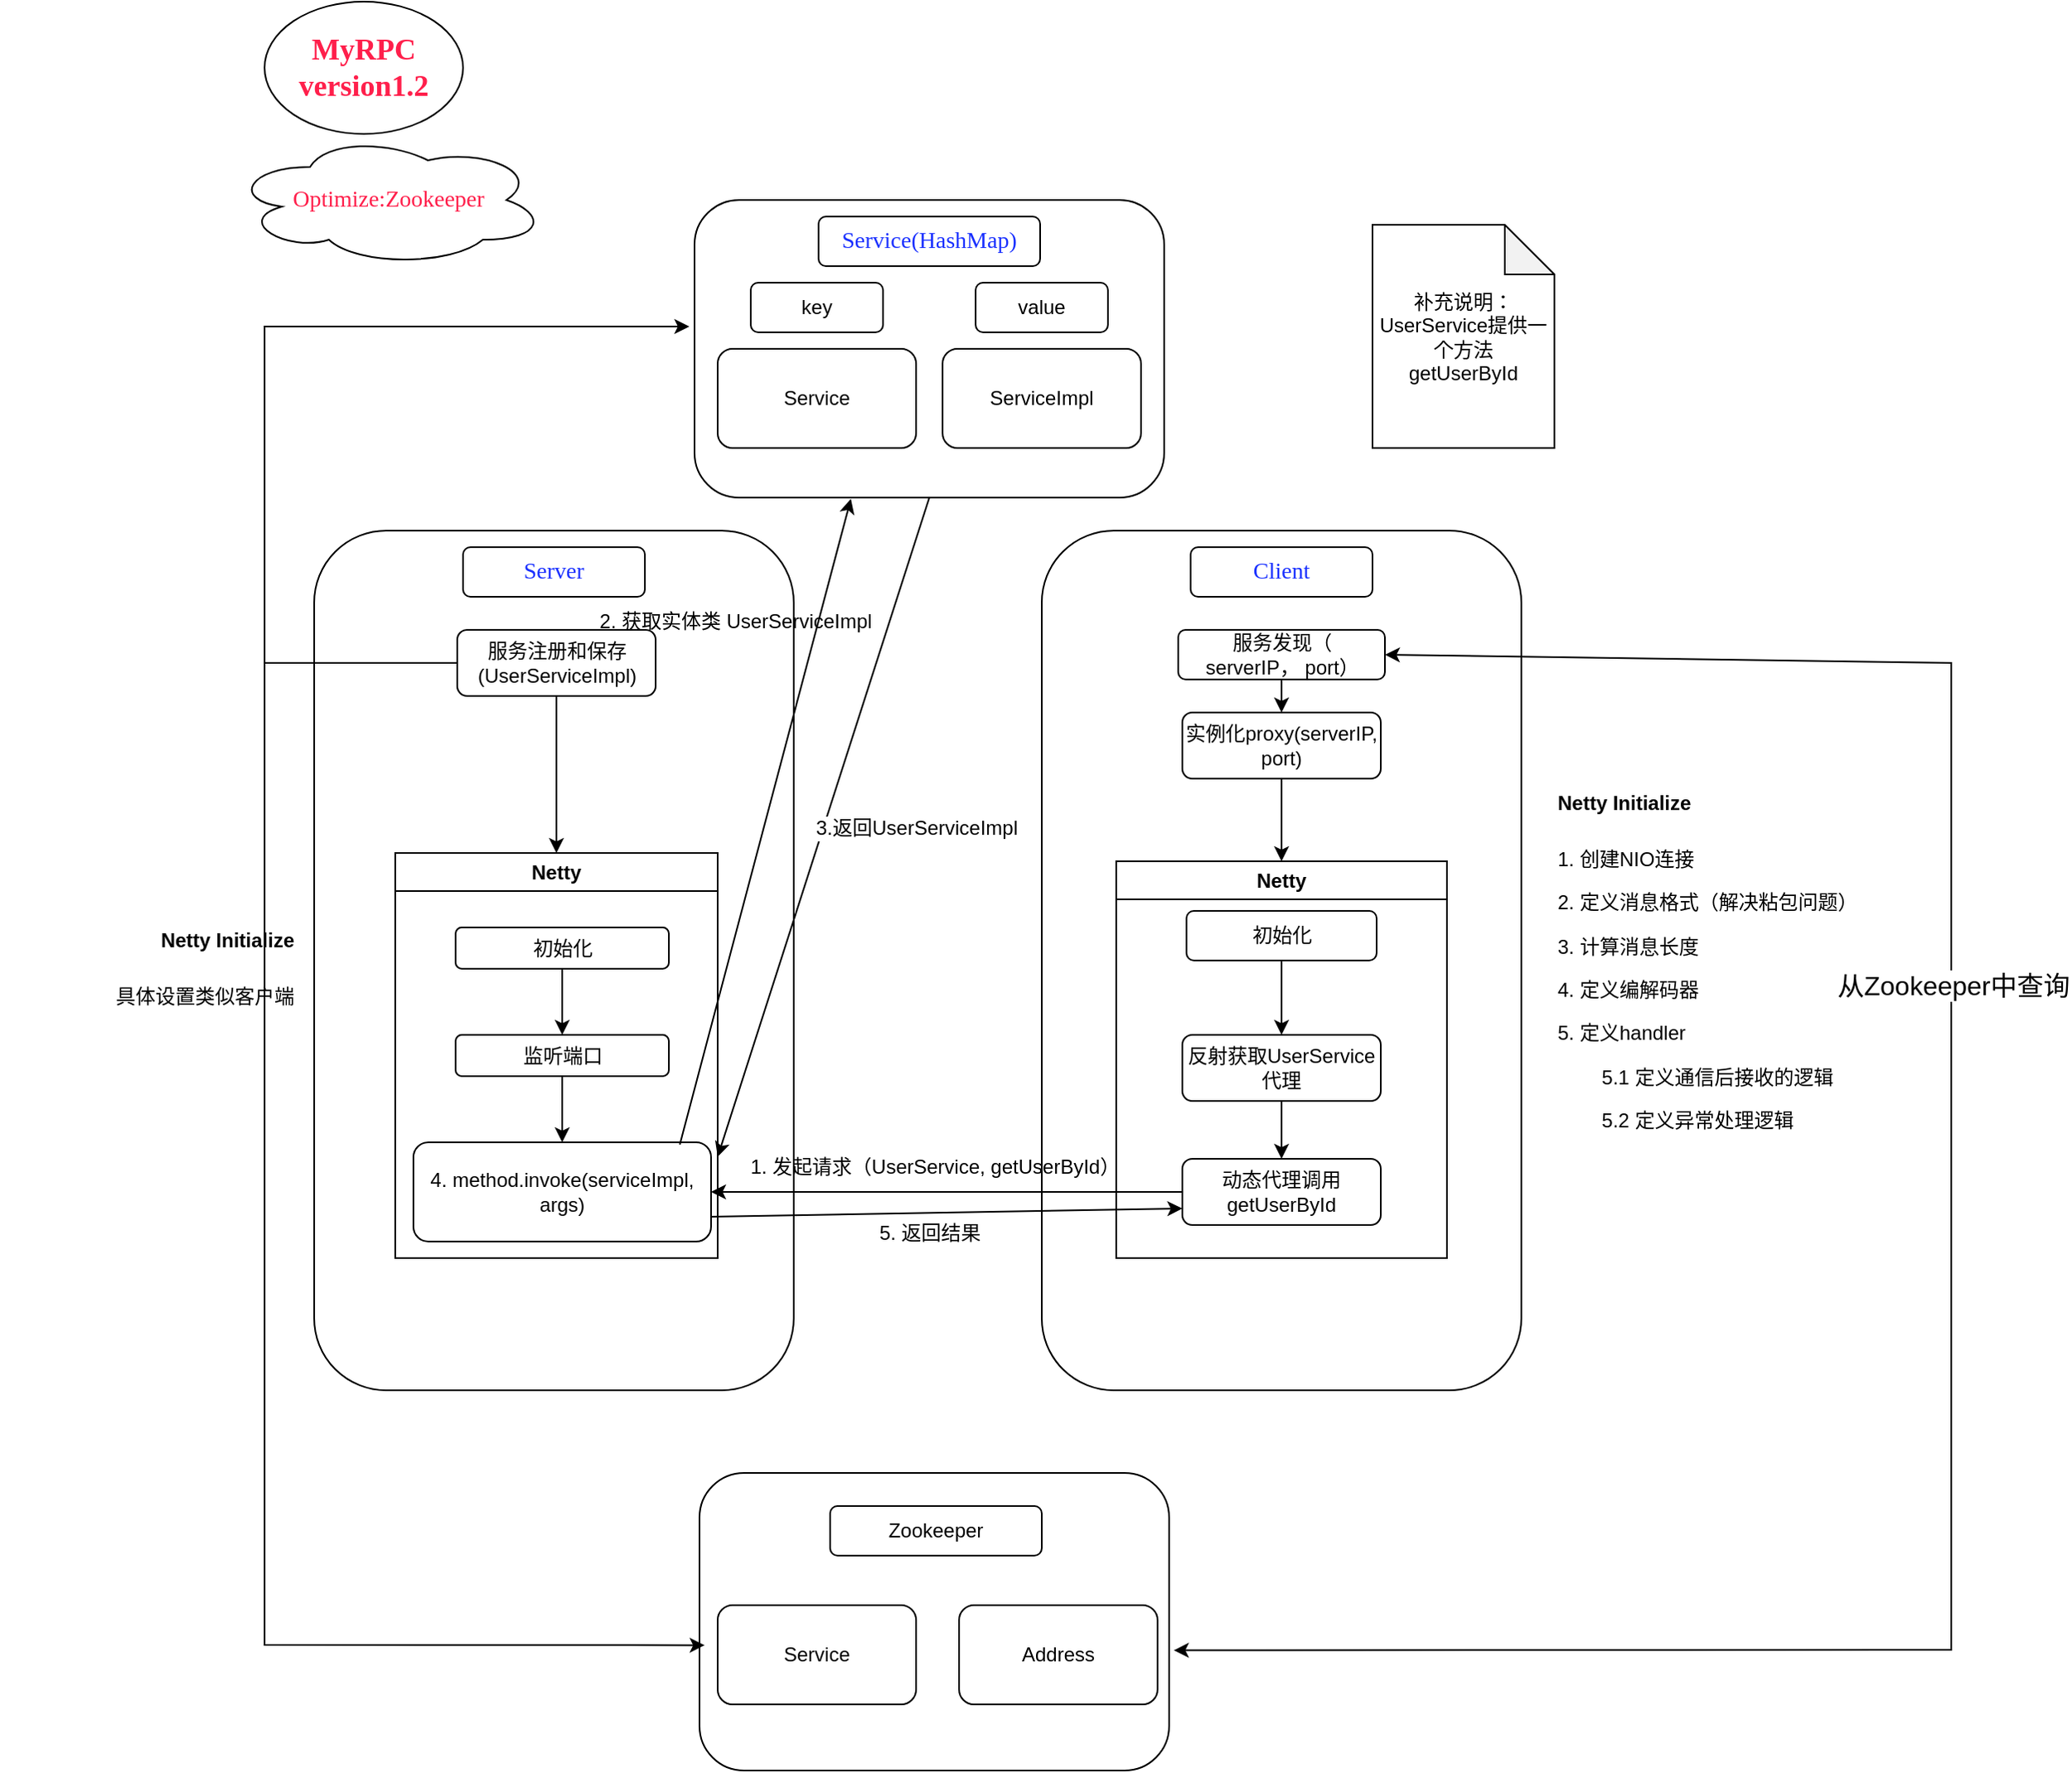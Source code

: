 <mxfile version="26.0.6">
  <diagram name="第 1 页" id="KDZaYFzsoEYa3pZ85hy7">
    <mxGraphModel dx="2442" dy="2026" grid="1" gridSize="10" guides="1" tooltips="1" connect="1" arrows="1" fold="1" page="1" pageScale="1" pageWidth="827" pageHeight="1169" math="0" shadow="0">
      <root>
        <mxCell id="0" />
        <mxCell id="1" parent="0" />
        <mxCell id="x4WT5agnDmlDmy9kd1mR-1" value="&lt;div&gt;&lt;br&gt;&lt;/div&gt;" style="rounded=1;whiteSpace=wrap;html=1;" vertex="1" parent="1">
          <mxGeometry x="280" y="40" width="284" height="180" as="geometry" />
        </mxCell>
        <mxCell id="x4WT5agnDmlDmy9kd1mR-2" value="&lt;font color=&quot;#1930ff&quot; style=&quot;font-size: 14px;&quot; face=&quot;Comic Sans MS&quot;&gt;Service(HashMap)&lt;/font&gt;" style="rounded=1;whiteSpace=wrap;html=1;" vertex="1" parent="1">
          <mxGeometry x="355" y="50" width="134" height="30" as="geometry" />
        </mxCell>
        <mxCell id="x4WT5agnDmlDmy9kd1mR-3" value="Service" style="rounded=1;whiteSpace=wrap;html=1;" vertex="1" parent="1">
          <mxGeometry x="294" y="130" width="120" height="60" as="geometry" />
        </mxCell>
        <mxCell id="x4WT5agnDmlDmy9kd1mR-4" value="ServiceImpl" style="rounded=1;whiteSpace=wrap;html=1;" vertex="1" parent="1">
          <mxGeometry x="430" y="130" width="120" height="60" as="geometry" />
        </mxCell>
        <mxCell id="x4WT5agnDmlDmy9kd1mR-5" value="key" style="rounded=1;whiteSpace=wrap;html=1;" vertex="1" parent="1">
          <mxGeometry x="314" y="90" width="80" height="30" as="geometry" />
        </mxCell>
        <mxCell id="x4WT5agnDmlDmy9kd1mR-6" value="value" style="rounded=1;whiteSpace=wrap;html=1;" vertex="1" parent="1">
          <mxGeometry x="450" y="90" width="80" height="30" as="geometry" />
        </mxCell>
        <mxCell id="x4WT5agnDmlDmy9kd1mR-7" value="" style="rounded=1;whiteSpace=wrap;html=1;" vertex="1" parent="1">
          <mxGeometry x="50" y="240" width="290" height="520" as="geometry" />
        </mxCell>
        <mxCell id="x4WT5agnDmlDmy9kd1mR-8" value="" style="rounded=1;whiteSpace=wrap;html=1;" vertex="1" parent="1">
          <mxGeometry x="490" y="240" width="290" height="520" as="geometry" />
        </mxCell>
        <mxCell id="x4WT5agnDmlDmy9kd1mR-9" value="&lt;font face=&quot;Comic Sans MS&quot; color=&quot;#1930ff&quot; style=&quot;font-size: 14px;&quot;&gt;Server&lt;/font&gt;" style="rounded=1;whiteSpace=wrap;html=1;" vertex="1" parent="1">
          <mxGeometry x="140" y="250" width="110" height="30" as="geometry" />
        </mxCell>
        <mxCell id="x4WT5agnDmlDmy9kd1mR-10" value="&lt;font style=&quot;font-size: 14px;&quot; color=&quot;#1930ff&quot; face=&quot;Comic Sans MS&quot;&gt;Client&lt;/font&gt;" style="rounded=1;whiteSpace=wrap;html=1;" vertex="1" parent="1">
          <mxGeometry x="580" y="250" width="110" height="30" as="geometry" />
        </mxCell>
        <mxCell id="x4WT5agnDmlDmy9kd1mR-11" value="&lt;h2&gt;&lt;font color=&quot;#ff1f4b&quot; style=&quot;font-size: 18px;&quot; face=&quot;Comic Sans MS&quot;&gt;MyRPC&lt;br&gt;version1.2&lt;/font&gt;&lt;/h2&gt;" style="ellipse;whiteSpace=wrap;html=1;" vertex="1" parent="1">
          <mxGeometry x="20" y="-80" width="120" height="80" as="geometry" />
        </mxCell>
        <mxCell id="x4WT5agnDmlDmy9kd1mR-12" value="" style="edgeStyle=orthogonalEdgeStyle;rounded=0;orthogonalLoop=1;jettySize=auto;html=1;entryX=-0.011;entryY=0.425;entryDx=0;entryDy=0;entryPerimeter=0;" edge="1" parent="1" source="x4WT5agnDmlDmy9kd1mR-13" target="x4WT5agnDmlDmy9kd1mR-1">
          <mxGeometry relative="1" as="geometry">
            <mxPoint x="60" y="130" as="targetPoint" />
            <Array as="points">
              <mxPoint x="20" y="320" />
              <mxPoint x="20" y="116" />
            </Array>
          </mxGeometry>
        </mxCell>
        <mxCell id="x4WT5agnDmlDmy9kd1mR-13" value="服务注册和保存(UserServiceImpl)" style="rounded=1;whiteSpace=wrap;html=1;" vertex="1" parent="1">
          <mxGeometry x="136.5" y="300" width="120" height="40" as="geometry" />
        </mxCell>
        <mxCell id="x4WT5agnDmlDmy9kd1mR-14" value="实例化proxy(serverIP, port)" style="rounded=1;whiteSpace=wrap;html=1;" vertex="1" parent="1">
          <mxGeometry x="575" y="350" width="120" height="40" as="geometry" />
        </mxCell>
        <mxCell id="x4WT5agnDmlDmy9kd1mR-15" value="" style="edgeStyle=orthogonalEdgeStyle;rounded=0;orthogonalLoop=1;jettySize=auto;html=1;" edge="1" parent="1" source="x4WT5agnDmlDmy9kd1mR-16" target="x4WT5agnDmlDmy9kd1mR-18">
          <mxGeometry relative="1" as="geometry" />
        </mxCell>
        <mxCell id="x4WT5agnDmlDmy9kd1mR-16" value="反射获取UserService代理" style="rounded=1;whiteSpace=wrap;html=1;" vertex="1" parent="1">
          <mxGeometry x="575" y="545" width="120" height="40" as="geometry" />
        </mxCell>
        <mxCell id="x4WT5agnDmlDmy9kd1mR-17" value="补充说明：&lt;div&gt;UserService提供一个方法&lt;/div&gt;&lt;div&gt;getUserById&lt;/div&gt;" style="shape=note;whiteSpace=wrap;html=1;backgroundOutline=1;darkOpacity=0.05;" vertex="1" parent="1">
          <mxGeometry x="690" y="55" width="110" height="135" as="geometry" />
        </mxCell>
        <mxCell id="x4WT5agnDmlDmy9kd1mR-18" value="动态代理调用getUserById" style="rounded=1;whiteSpace=wrap;html=1;" vertex="1" parent="1">
          <mxGeometry x="575" y="620" width="120" height="40" as="geometry" />
        </mxCell>
        <mxCell id="x4WT5agnDmlDmy9kd1mR-19" value="1. 发起请求（UserService, getUserById）" style="text;html=1;align=center;verticalAlign=middle;resizable=0;points=[];autosize=1;strokeColor=none;fillColor=none;" vertex="1" parent="1">
          <mxGeometry x="300" y="610" width="250" height="30" as="geometry" />
        </mxCell>
        <mxCell id="x4WT5agnDmlDmy9kd1mR-20" value="Netty" style="swimlane;whiteSpace=wrap;html=1;" vertex="1" parent="1">
          <mxGeometry x="99" y="435" width="195" height="245" as="geometry" />
        </mxCell>
        <mxCell id="x4WT5agnDmlDmy9kd1mR-21" value="" style="edgeStyle=orthogonalEdgeStyle;rounded=0;orthogonalLoop=1;jettySize=auto;html=1;" edge="1" parent="x4WT5agnDmlDmy9kd1mR-20" source="x4WT5agnDmlDmy9kd1mR-22" target="x4WT5agnDmlDmy9kd1mR-24">
          <mxGeometry relative="1" as="geometry" />
        </mxCell>
        <mxCell id="x4WT5agnDmlDmy9kd1mR-22" value="监听端口" style="rounded=1;whiteSpace=wrap;html=1;" vertex="1" parent="x4WT5agnDmlDmy9kd1mR-20">
          <mxGeometry x="36.5" y="110" width="129" height="25" as="geometry" />
        </mxCell>
        <mxCell id="x4WT5agnDmlDmy9kd1mR-23" value="初始化" style="rounded=1;whiteSpace=wrap;html=1;" vertex="1" parent="x4WT5agnDmlDmy9kd1mR-20">
          <mxGeometry x="36.5" y="45" width="129" height="25" as="geometry" />
        </mxCell>
        <mxCell id="x4WT5agnDmlDmy9kd1mR-24" value="4. method.invoke(serviceImpl, args)" style="rounded=1;whiteSpace=wrap;html=1;" vertex="1" parent="x4WT5agnDmlDmy9kd1mR-20">
          <mxGeometry x="11" y="175" width="180" height="60" as="geometry" />
        </mxCell>
        <mxCell id="x4WT5agnDmlDmy9kd1mR-25" value="" style="endArrow=classic;html=1;rounded=0;exitX=0.5;exitY=1;exitDx=0;exitDy=0;entryX=0.5;entryY=0;entryDx=0;entryDy=0;" edge="1" parent="x4WT5agnDmlDmy9kd1mR-20" source="x4WT5agnDmlDmy9kd1mR-23" target="x4WT5agnDmlDmy9kd1mR-22">
          <mxGeometry width="50" height="50" relative="1" as="geometry">
            <mxPoint x="361" y="45" as="sourcePoint" />
            <mxPoint x="411" y="-5" as="targetPoint" />
          </mxGeometry>
        </mxCell>
        <mxCell id="x4WT5agnDmlDmy9kd1mR-26" value="" style="endArrow=classic;html=1;rounded=0;exitX=0.5;exitY=1;exitDx=0;exitDy=0;entryX=1;entryY=0.75;entryDx=0;entryDy=0;" edge="1" parent="1" source="x4WT5agnDmlDmy9kd1mR-1" target="x4WT5agnDmlDmy9kd1mR-20">
          <mxGeometry width="50" height="50" relative="1" as="geometry">
            <mxPoint x="470" y="450" as="sourcePoint" />
            <mxPoint x="520" y="400" as="targetPoint" />
          </mxGeometry>
        </mxCell>
        <mxCell id="x4WT5agnDmlDmy9kd1mR-27" value="&lt;font style=&quot;font-size: 12px;&quot;&gt;3.返回UserServiceImpl&lt;/font&gt;" style="edgeLabel;html=1;align=center;verticalAlign=middle;resizable=0;points=[];" vertex="1" connectable="0" parent="x4WT5agnDmlDmy9kd1mR-26">
          <mxGeometry x="-0.011" y="3" relative="1" as="geometry">
            <mxPoint x="52" y="2" as="offset" />
          </mxGeometry>
        </mxCell>
        <mxCell id="x4WT5agnDmlDmy9kd1mR-28" value="5. 返回结果" style="text;html=1;align=center;verticalAlign=middle;resizable=0;points=[];autosize=1;strokeColor=none;fillColor=none;" vertex="1" parent="1">
          <mxGeometry x="382" y="650" width="80" height="30" as="geometry" />
        </mxCell>
        <mxCell id="x4WT5agnDmlDmy9kd1mR-29" value="&lt;font style=&quot;font-size: 14px; color: rgb(255, 31, 75);&quot; face=&quot;Comic Sans MS&quot;&gt;Optimize:Zookeeper&lt;/font&gt;" style="ellipse;shape=cloud;whiteSpace=wrap;html=1;" vertex="1" parent="1">
          <mxGeometry width="190" height="80" as="geometry" />
        </mxCell>
        <mxCell id="x4WT5agnDmlDmy9kd1mR-30" value="&lt;h1 style=&quot;margin-top: 0px;&quot;&gt;&lt;font style=&quot;font-size: 12px;&quot;&gt;Netty Initialize&lt;/font&gt;&lt;/h1&gt;&lt;p&gt;&lt;font&gt;1. 创建NIO连接&lt;/font&gt;&lt;/p&gt;&lt;p&gt;&lt;font&gt;2. 定义消息格式（解决粘包问题）&lt;/font&gt;&lt;/p&gt;&lt;p&gt;&lt;font&gt;3. 计算消息长度&lt;/font&gt;&lt;/p&gt;&lt;p&gt;&lt;font&gt;4. 定义编解码器&lt;/font&gt;&lt;/p&gt;&lt;p&gt;&lt;font&gt;5. 定义handler&lt;/font&gt;&lt;/p&gt;&lt;p&gt;&lt;font&gt;&lt;span style=&quot;white-space: pre;&quot;&gt;&#x9;&lt;/span&gt;5.1 定义通信后接收的逻辑&lt;br&gt;&lt;/font&gt;&lt;/p&gt;&lt;p&gt;&lt;font style=&quot;&quot;&gt;&lt;font&gt;&lt;span style=&quot;white-space: pre;&quot;&gt;&#x9;&lt;/span&gt;5.2 定义异常处理逻辑&lt;/font&gt;&lt;br&gt;&lt;/font&gt;&lt;/p&gt;" style="text;html=1;whiteSpace=wrap;overflow=hidden;rounded=0;" vertex="1" parent="1">
          <mxGeometry x="800" y="380" width="180" height="320" as="geometry" />
        </mxCell>
        <mxCell id="x4WT5agnDmlDmy9kd1mR-31" value="Netty" style="swimlane;whiteSpace=wrap;html=1;" vertex="1" parent="1">
          <mxGeometry x="535" y="440" width="200" height="240" as="geometry" />
        </mxCell>
        <mxCell id="x4WT5agnDmlDmy9kd1mR-32" value="" style="endArrow=classic;html=1;rounded=0;exitX=0.5;exitY=1;exitDx=0;exitDy=0;entryX=0.5;entryY=0;entryDx=0;entryDy=0;" edge="1" parent="1" source="x4WT5agnDmlDmy9kd1mR-14" target="x4WT5agnDmlDmy9kd1mR-31">
          <mxGeometry width="50" height="50" relative="1" as="geometry">
            <mxPoint x="430" y="570" as="sourcePoint" />
            <mxPoint x="480" y="520" as="targetPoint" />
          </mxGeometry>
        </mxCell>
        <mxCell id="x4WT5agnDmlDmy9kd1mR-33" value="&lt;h1 style=&quot;margin-top: 0px;&quot;&gt;&lt;font style=&quot;font-size: 12px;&quot;&gt;Netty Initialize&lt;/font&gt;&lt;/h1&gt;&lt;p&gt;具体设置类似客户端&lt;/p&gt;" style="text;html=1;whiteSpace=wrap;overflow=hidden;rounded=0;align=right;" vertex="1" parent="1">
          <mxGeometry x="-140" y="462.5" width="180" height="95" as="geometry" />
        </mxCell>
        <mxCell id="x4WT5agnDmlDmy9kd1mR-34" value="" style="endArrow=classic;html=1;rounded=0;exitX=0.5;exitY=1;exitDx=0;exitDy=0;entryX=0.5;entryY=0;entryDx=0;entryDy=0;" edge="1" parent="1" source="x4WT5agnDmlDmy9kd1mR-13" target="x4WT5agnDmlDmy9kd1mR-20">
          <mxGeometry width="50" height="50" relative="1" as="geometry">
            <mxPoint x="460" y="480" as="sourcePoint" />
            <mxPoint x="510" y="430" as="targetPoint" />
          </mxGeometry>
        </mxCell>
        <mxCell id="x4WT5agnDmlDmy9kd1mR-35" value="" style="edgeStyle=orthogonalEdgeStyle;rounded=0;orthogonalLoop=1;jettySize=auto;html=1;" edge="1" parent="1" source="x4WT5agnDmlDmy9kd1mR-36" target="x4WT5agnDmlDmy9kd1mR-16">
          <mxGeometry relative="1" as="geometry" />
        </mxCell>
        <mxCell id="x4WT5agnDmlDmy9kd1mR-36" value="初始化" style="rounded=1;whiteSpace=wrap;html=1;" vertex="1" parent="1">
          <mxGeometry x="577.5" y="470" width="115" height="30" as="geometry" />
        </mxCell>
        <mxCell id="x4WT5agnDmlDmy9kd1mR-37" value="" style="endArrow=classic;html=1;rounded=0;exitX=0;exitY=0.5;exitDx=0;exitDy=0;entryX=1;entryY=0.5;entryDx=0;entryDy=0;" edge="1" parent="1" source="x4WT5agnDmlDmy9kd1mR-18" target="x4WT5agnDmlDmy9kd1mR-24">
          <mxGeometry width="50" height="50" relative="1" as="geometry">
            <mxPoint x="460" y="480" as="sourcePoint" />
            <mxPoint x="510" y="430" as="targetPoint" />
          </mxGeometry>
        </mxCell>
        <mxCell id="x4WT5agnDmlDmy9kd1mR-38" value="" style="endArrow=classic;html=1;rounded=0;exitX=0.895;exitY=0.022;exitDx=0;exitDy=0;exitPerimeter=0;entryX=0.333;entryY=1.004;entryDx=0;entryDy=0;entryPerimeter=0;" edge="1" parent="1" source="x4WT5agnDmlDmy9kd1mR-24" target="x4WT5agnDmlDmy9kd1mR-1">
          <mxGeometry width="50" height="50" relative="1" as="geometry">
            <mxPoint x="460" y="360" as="sourcePoint" />
            <mxPoint x="510" y="310" as="targetPoint" />
          </mxGeometry>
        </mxCell>
        <mxCell id="x4WT5agnDmlDmy9kd1mR-39" value="" style="endArrow=classic;html=1;rounded=0;exitX=1;exitY=0.75;exitDx=0;exitDy=0;entryX=0;entryY=0.75;entryDx=0;entryDy=0;" edge="1" parent="1" source="x4WT5agnDmlDmy9kd1mR-24" target="x4WT5agnDmlDmy9kd1mR-18">
          <mxGeometry width="50" height="50" relative="1" as="geometry">
            <mxPoint x="460" y="480" as="sourcePoint" />
            <mxPoint x="510" y="430" as="targetPoint" />
          </mxGeometry>
        </mxCell>
        <mxCell id="x4WT5agnDmlDmy9kd1mR-40" value="2. 获取实体类 UserServiceImpl" style="text;html=1;align=center;verticalAlign=middle;whiteSpace=wrap;rounded=0;" vertex="1" parent="1">
          <mxGeometry x="160" y="280" width="290" height="30" as="geometry" />
        </mxCell>
        <mxCell id="x4WT5agnDmlDmy9kd1mR-41" value="&lt;div&gt;&lt;br&gt;&lt;/div&gt;" style="rounded=1;whiteSpace=wrap;html=1;" vertex="1" parent="1">
          <mxGeometry x="283" y="810" width="284" height="180" as="geometry" />
        </mxCell>
        <mxCell id="x4WT5agnDmlDmy9kd1mR-42" value="Zookeeper" style="rounded=1;whiteSpace=wrap;html=1;" vertex="1" parent="1">
          <mxGeometry x="362" y="830" width="128" height="30" as="geometry" />
        </mxCell>
        <mxCell id="x4WT5agnDmlDmy9kd1mR-43" value="Service" style="rounded=1;whiteSpace=wrap;html=1;" vertex="1" parent="1">
          <mxGeometry x="294" y="890" width="120" height="60" as="geometry" />
        </mxCell>
        <mxCell id="x4WT5agnDmlDmy9kd1mR-44" value="Address" style="rounded=1;whiteSpace=wrap;html=1;" vertex="1" parent="1">
          <mxGeometry x="440" y="890" width="120" height="60" as="geometry" />
        </mxCell>
        <mxCell id="x4WT5agnDmlDmy9kd1mR-46" value="服务发现（&lt;div&gt;serverIP， port）&lt;/div&gt;" style="rounded=1;whiteSpace=wrap;html=1;" vertex="1" parent="1">
          <mxGeometry x="572.5" y="300" width="125" height="30" as="geometry" />
        </mxCell>
        <mxCell id="x4WT5agnDmlDmy9kd1mR-50" value="" style="endArrow=classic;html=1;rounded=0;exitX=0.5;exitY=1;exitDx=0;exitDy=0;" edge="1" parent="1" source="x4WT5agnDmlDmy9kd1mR-46">
          <mxGeometry width="50" height="50" relative="1" as="geometry">
            <mxPoint x="550" y="530" as="sourcePoint" />
            <mxPoint x="635" y="350" as="targetPoint" />
          </mxGeometry>
        </mxCell>
        <mxCell id="x4WT5agnDmlDmy9kd1mR-53" value="" style="endArrow=classic;html=1;rounded=0;entryX=0.011;entryY=0.579;entryDx=0;entryDy=0;entryPerimeter=0;" edge="1" parent="1" target="x4WT5agnDmlDmy9kd1mR-41">
          <mxGeometry width="50" height="50" relative="1" as="geometry">
            <mxPoint x="20" y="320" as="sourcePoint" />
            <mxPoint x="530" y="440" as="targetPoint" />
            <Array as="points">
              <mxPoint x="20" y="914" />
            </Array>
          </mxGeometry>
        </mxCell>
        <mxCell id="x4WT5agnDmlDmy9kd1mR-56" value="" style="endArrow=classic;startArrow=classic;html=1;rounded=0;entryX=1;entryY=0.5;entryDx=0;entryDy=0;exitX=1.01;exitY=0.596;exitDx=0;exitDy=0;exitPerimeter=0;" edge="1" parent="1" source="x4WT5agnDmlDmy9kd1mR-41" target="x4WT5agnDmlDmy9kd1mR-46">
          <mxGeometry width="50" height="50" relative="1" as="geometry">
            <mxPoint x="440" y="620" as="sourcePoint" />
            <mxPoint x="490" y="570" as="targetPoint" />
            <Array as="points">
              <mxPoint x="1040" y="917" />
              <mxPoint x="1040" y="320" />
            </Array>
          </mxGeometry>
        </mxCell>
        <mxCell id="x4WT5agnDmlDmy9kd1mR-57" value="&lt;font style=&quot;font-size: 16px;&quot;&gt;从Zookeeper中查询&lt;/font&gt;" style="edgeLabel;html=1;align=center;verticalAlign=middle;resizable=0;points=[];" vertex="1" connectable="0" parent="x4WT5agnDmlDmy9kd1mR-56">
          <mxGeometry x="0.237" y="-1" relative="1" as="geometry">
            <mxPoint as="offset" />
          </mxGeometry>
        </mxCell>
      </root>
    </mxGraphModel>
  </diagram>
</mxfile>
